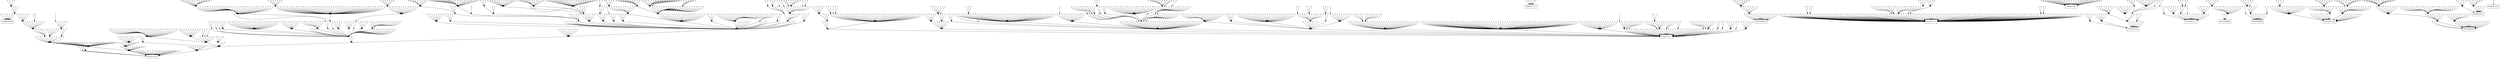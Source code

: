 digraph G {
node[shape=point];
concentrate=true;
"00000000001" -> "00000000000";
"00000000010" -> "00000001011";
"00000000011" -> "00000001011";
"00000000100" -> "00000000101";
"00000000101" -> "00000000001";
"00000000110" -> "00000001111";
"00000000111" -> "00000001011";
"00000001000" -> "10010011100";
"00000001001" -> "10010011000";
"00000001010" -> "00010011111";
"00000001011" -> "00010011011";
"00000001100" -> "10010011101";
"00000001101" -> "10010011101";
"00000001110" -> "00010011111";
"00000001111" -> "00010011111";
"00000010000" -> "00000000000";
"00000010001" -> "00000000000";
"00000010010" -> "00000001011";
"00000010011" -> "00000001011";
"00000010100" -> "00000000101";
"00000010101" -> "00000000001";
"00000010110" -> "00000001111";
"00000010111" -> "00000001011";
"00000011000" -> "10000011100";
"00000011001" -> "10000011000";
"00000011010" -> "00000011111";
"00000011100" -> "10000011101";
"00000011101" -> "10000011101";
"00000011110" -> "00000011111";
"00000100000" -> "10010000000";
"00000100001" -> "10010000000";
"00000100010" -> "00010000011";
"00000100011" -> "00010000011";
"00000100100" -> "10010000101";
"00000100101" -> "10010000001";
"00000100110" -> "00010000111";
"00000100111" -> "00010000011";
"00000101000" -> "10010010100";
"00000101001" -> "10010010000";
"00000101010" -> "10010011111";
"00000101011" -> "10010011011";
"00000101100" -> "10010010101";
"00000101101" -> "10010010101";
"00000101110" -> "10010011111";
"00000101111" -> "10010011111";
"00000110000" -> "10000000000";
"00000110001" -> "10000000000";
"00000110010" -> "00000000011";
"00000110011" -> "00000000011";
"00000110100" -> "10000000101";
"00000110101" -> "10000000001";
"00000110110" -> "00000000111";
"00000110111" -> "00000000011";
"00000111000" -> "10010010100";
"00000111001" -> "10010010000";
"00000111010" -> "10010011111";
"00000111011" -> "10010011011";
"00000111100" -> "10010010101";
"00000111101" -> "10010010101";
"00000111110" -> "10010011111";
"00000111111" -> "10010011111";
"00001000000" -> "01001000000";
"00001000001" -> "01001000000";
"00001000010" -> "01001001011";
"00001000011" -> "01001001011";
"00001000100" -> "01001000101";
"00001000101" -> "01001000001";
"00001000110" -> "01001001111";
"00001000111" -> "01001001011";
"00001001000" -> "01011011100";
"00001001001" -> "01011011000";
"00001001010" -> "01011011111";
"00001001011" -> "01011011011";
"00001001100" -> "01011011101";
"00001001101" -> "01011011101";
"00001001110" -> "01011011111";
"00001001111" -> "01011011111";
"00001010000" -> "01001000000";
"00001010001" -> "01001000000";
"00001010010" -> "01001001011";
"00001010011" -> "01001001011";
"00001010100" -> "01001000101";
"00001010101" -> "01001000001";
"00001010110" -> "01001001111";
"00001010111" -> "01001001011";
"00001011000" -> "01001011100";
"00001011001" -> "01001011000";
"00001011010" -> "01001011111";
"00001011011" -> "01001011011";
"00001011100" -> "01001011101";
"00001011101" -> "01001011101";
"00001011110" -> "01001011111";
"00001011111" -> "01001011111";
"00001100000" -> "01011000000";
"00001100001" -> "01011000000";
"00001100010" -> "01011000011";
"00001100011" -> "01011000011";
"00001100100" -> "01011000101";
"00001100101" -> "01011000001";
"00001100110" -> "01011000111";
"00001100111" -> "01011000011";
"00001101000" -> "11011010100";
"00001101001" -> "11011010000";
"00001101010" -> "01011011111";
"00001101011" -> "01011011011";
"00001101100" -> "11011010101";
"00001101101" -> "11011010101";
"00001101110" -> "01011011111";
"00001101111" -> "01011011111";
"00001110000" -> "01001000000";
"00001110001" -> "01001000000";
"00001110010" -> "01001000011";
"00001110011" -> "01001000011";
"00001110100" -> "01001000101";
"00001110101" -> "01001000001";
"00001110110" -> "01001000111";
"00001110111" -> "01001000011";
"00001111000" -> "11011010100";
"00001111001" -> "11011010000";
"00001111010" -> "01011011111";
"00001111011" -> "01011011011";
"00001111100" -> "11011010101";
"00001111101" -> "11011010101";
"00001111110" -> "01011011111";
"00001111111" -> "01011011111";
"00010000001" -> "00010000000";
"00010000010" -> "00010001001";
"00010000011" -> "00010001001";
"00010000100" -> "00010000101";
"00010000101" -> "00010000001";
"00010000110" -> "00010001101";
"00010000111" -> "00010001001";
"00010001000" -> "10010011100";
"00010001001" -> "10010011000";
"00010001010" -> "00010011101";
"00010001011" -> "00010011001";
"00010001100" -> "10010011101";
"00010001101" -> "10010011101";
"00010001110" -> "00010011101";
"00010001111" -> "00010011101";
"00010010000" -> "00000000000";
"00010010001" -> "00000000000";
"00010010010" -> "00000001001";
"00010010011" -> "00000001001";
"00010010100" -> "00000000101";
"00010010101" -> "00000000001";
"00010010110" -> "00000001101";
"00010010111" -> "00000001001";
"00010011000" -> "10010011100";
"00010011001" -> "10010011000";
"00010011010" -> "00010011101";
"00010011011" -> "00010011001";
"00010011100" -> "10010011101";
"00010011101" -> "10010011101";
"00010011110" -> "00010011101";
"00010011111" -> "00010011101";
"00010100000" -> "10010000000";
"00010100001" -> "10010000000";
"00010100010" -> "00010000001";
"00010100011" -> "00010000001";
"00010100100" -> "10010000101";
"00010100101" -> "10010000001";
"00010100110" -> "00010000101";
"00010100111" -> "00010000001";
"00010101000" -> "10010010100";
"00010101001" -> "10010010000";
"00010101010" -> "10010011101";
"00010101011" -> "10010011001";
"00010101100" -> "10010010101";
"00010101101" -> "10010010101";
"00010101110" -> "10010011101";
"00010101111" -> "10010011101";
"00010110000" -> "10010000000";
"00010110001" -> "10010000000";
"00010110010" -> "00010000001";
"00010110011" -> "00010000001";
"00010110100" -> "10010000101";
"00010110101" -> "10010000001";
"00010110110" -> "00010000101";
"00010110111" -> "00010000001";
"00010111000" -> "10010010100";
"00010111001" -> "10010010000";
"00010111010" -> "10010011101";
"00010111011" -> "10010011001";
"00010111100" -> "10010010101";
"00010111101" -> "10010010101";
"00010111110" -> "10010011101";
"00010111111" -> "10010011101";
"00011000000" -> "01011000000";
"00011000001" -> "01011000000";
"00011000010" -> "01011001001";
"00011000011" -> "01011001001";
"00011000100" -> "01011000101";
"00011000101" -> "01011000001";
"00011000110" -> "01011001101";
"00011000111" -> "01011001001";
"00011001000" -> "01011011100";
"00011001001" -> "01011011000";
"00011001010" -> "01011011101";
"00011001011" -> "01011011001";
"00011001100" -> "01011011101";
"00011001101" -> "01011011101";
"00011001110" -> "01011011101";
"00011001111" -> "01011011101";
"00011010000" -> "01001000000";
"00011010001" -> "01001000000";
"00011010010" -> "01001001001";
"00011010011" -> "01001001001";
"00011010100" -> "01001000101";
"00011010101" -> "01001000001";
"00011010110" -> "01001001101";
"00011010111" -> "01001001001";
"00011011000" -> "01011011100";
"00011011001" -> "01011011000";
"00011011010" -> "01011011101";
"00011011011" -> "01011011001";
"00011011100" -> "01011011101";
"00011011101" -> "01011011101";
"00011011110" -> "01011011101";
"00011011111" -> "01011011101";
"00011100000" -> "01011000000";
"00011100001" -> "01011000000";
"00011100010" -> "01011000001";
"00011100011" -> "01011000001";
"00011100100" -> "01011000101";
"00011100101" -> "01011000001";
"00011100110" -> "01011000101";
"00011100111" -> "01011000001";
"00011101000" -> "11011010100";
"00011101001" -> "11011010000";
"00011101010" -> "01011011101";
"00011101011" -> "01011011001";
"00011101100" -> "11011010101";
"00011101101" -> "11011010101";
"00011101110" -> "01011011101";
"00011101111" -> "01011011101";
"00011110000" -> "01011000000";
"00011110001" -> "01011000000";
"00011110010" -> "01011000001";
"00011110011" -> "01011000001";
"00011110100" -> "01011000101";
"00011110101" -> "01011000001";
"00011110110" -> "01011000101";
"00011110111" -> "01011000001";
"00011111000" -> "11011010100";
"00011111001" -> "11011010000";
"00011111010" -> "01011011101";
"00011111011" -> "01011011001";
"00011111100" -> "11011010101";
"00011111101" -> "11011010101";
"00011111110" -> "01011011101";
"00011111111" -> "01011011101";
"00100000000" -> "00110000000";
"00100000001" -> "00110000000";
"00100000010" -> "00010001011";
"00100000011" -> "00010001011";
"00100000100" -> "00110000101";
"00100000101" -> "00110000001";
"00100000110" -> "00010001111";
"00100000111" -> "00010001011";
"00100001000" -> "10110011100";
"00100001001" -> "10110011000";
"00100001010" -> "00010011111";
"00100001011" -> "00010011011";
"00100001100" -> "10110011101";
"00100001101" -> "10110011101";
"00100001110" -> "00010011111";
"00100001111" -> "00010011111";
"00100010000" -> "00100000000";
"00100010001" -> "00100000000";
"00100010010" -> "00000001011";
"00100010011" -> "00000001011";
"00100010100" -> "00100000101";
"00100010101" -> "00100000001";
"00100010110" -> "00000001111";
"00100010111" -> "00000001011";
"00100011000" -> "10110011100";
"00100011001" -> "10110011000";
"00100011010" -> "00010011111";
"00100011011" -> "00010011011";
"00100011100" -> "10110011101";
"00100011101" -> "10110011101";
"00100011110" -> "00010011111";
"00100011111" -> "00010011111";
"00100100000" -> "10110000000";
"00100100001" -> "10110000000";
"00100100010" -> "00010000011";
"00100100011" -> "00010000011";
"00100100100" -> "10110000101";
"00100100101" -> "10110000001";
"00100100110" -> "00010000111";
"00100100111" -> "00010000011";
"00100101000" -> "10110010100";
"00100101001" -> "10110010000";
"00100101010" -> "10010011111";
"00100101011" -> "10010011011";
"00100101100" -> "10110010101";
"00100101101" -> "10110010101";
"00100101110" -> "10010011111";
"00100101111" -> "10010011111";
"00100110000" -> "10110000000";
"00100110001" -> "10110000000";
"00100110010" -> "00010000011";
"00100110011" -> "00010000011";
"00100110100" -> "10110000101";
"00100110101" -> "10110000001";
"00100110110" -> "00010000111";
"00100110111" -> "00010000011";
"00100111000" -> "10110010100";
"00100111001" -> "10110010000";
"00100111010" -> "10010011111";
"00100111011" -> "10010011011";
"00100111100" -> "10110010101";
"00100111101" -> "10110010101";
"00100111110" -> "10010011111";
"00100111111" -> "10010011111";
"00101000000" -> "01110000000";
"00101000001" -> "01110000000";
"00101000010" -> "01010001011";
"00101000011" -> "01010001011";
"00101000100" -> "01110000101";
"00101000101" -> "01110000001";
"00101000110" -> "01010001111";
"00101000111" -> "01010001011";
"00101001000" -> "01110011100";
"00101001001" -> "01110011000";
"00101001010" -> "01010011111";
"00101001011" -> "01010011011";
"00101001100" -> "01110011101";
"00101001101" -> "01110011101";
"00101001110" -> "01010011111";
"00101001111" -> "01010011111";
"00101010000" -> "01100000000";
"00101010001" -> "01100000000";
"00101010010" -> "01000001011";
"00101010011" -> "01000001011";
"00101010100" -> "01100000101";
"00101010101" -> "01100000001";
"00101010110" -> "01000001111";
"00101010111" -> "01000001011";
"00101011000" -> "01110011100";
"00101011001" -> "01110011000";
"00101011010" -> "01010011111";
"00101011011" -> "01010011011";
"00101011100" -> "01110011101";
"00101011101" -> "01110011101";
"00101011110" -> "01010011111";
"00101011111" -> "01010011111";
"00101100000" -> "01110000000";
"00101100001" -> "01110000000";
"00101100010" -> "01010000011";
"00101100011" -> "01010000011";
"00101100100" -> "01110000101";
"00101100101" -> "01110000001";
"00101100110" -> "01010000111";
"00101100111" -> "01010000011";
"00101101000" -> "11110010100";
"00101101001" -> "11110010000";
"00101101010" -> "01010011111";
"00101101011" -> "01010011011";
"00101101100" -> "11110010101";
"00101101101" -> "11110010101";
"00101101110" -> "01010011111";
"00101101111" -> "01010011111";
"00101110000" -> "01110000000";
"00101110001" -> "01110000000";
"00101110010" -> "01010000011";
"00101110011" -> "01010000011";
"00101110100" -> "01110000101";
"00101110101" -> "01110000001";
"00101110110" -> "01010000111";
"00101110111" -> "01010000011";
"00101111000" -> "11110010100";
"00101111001" -> "11110010000";
"00101111010" -> "01010011111";
"00101111011" -> "01010011011";
"00101111100" -> "11110010101";
"00101111101" -> "11110010101";
"00101111110" -> "01010011111";
"00101111111" -> "01010011111";
"00110000001" -> "00110000000";
"00110000010" -> "00010001001";
"00110000011" -> "00010001001";
"00110000100" -> "00110000101";
"00110000101" -> "00110000001";
"00110000110" -> "00010001101";
"00110000111" -> "00010001001";
"00110001000" -> "10110011100";
"00110001001" -> "10110011000";
"00110001010" -> "00010011101";
"00110001011" -> "00010011001";
"00110001100" -> "10110011101";
"00110001101" -> "10110011101";
"00110001110" -> "00010011101";
"00110001111" -> "00010011101";
"00110010000" -> "00110000000";
"00110010001" -> "00110000000";
"00110010010" -> "00010001001";
"00110010011" -> "00010001001";
"00110010100" -> "00110000101";
"00110010101" -> "00110000001";
"00110010110" -> "00010001101";
"00110010111" -> "00010001001";
"00110011000" -> "10110011100";
"00110011001" -> "10110011000";
"00110011010" -> "00010011101";
"00110011011" -> "00010011001";
"00110011100" -> "10110011101";
"00110011101" -> "10110011101";
"00110011110" -> "00010011101";
"00110011111" -> "00010011101";
"00110100000" -> "10110000000";
"00110100001" -> "10110000000";
"00110100010" -> "00010000001";
"00110100011" -> "00010000001";
"00110100100" -> "10110000101";
"00110100101" -> "10110000001";
"00110100110" -> "00010000101";
"00110100111" -> "00010000001";
"00110101000" -> "10110010100";
"00110101001" -> "10110010000";
"00110101010" -> "10010011101";
"00110101011" -> "10010011001";
"00110101100" -> "10110010101";
"00110101101" -> "10110010101";
"00110101110" -> "10010011101";
"00110101111" -> "10010011101";
"00110110000" -> "10110000000";
"00110110001" -> "10110000000";
"00110110010" -> "00010000001";
"00110110011" -> "00010000001";
"00110110100" -> "10110000101";
"00110110101" -> "10110000001";
"00110110110" -> "00010000101";
"00110110111" -> "00010000001";
"00110111000" -> "10110010100";
"00110111001" -> "10110010000";
"00110111010" -> "10010011101";
"00110111011" -> "10010011001";
"00110111100" -> "10110010101";
"00110111101" -> "10110010101";
"00110111110" -> "10010011101";
"00110111111" -> "10010011101";
"00111000000" -> "01110000000";
"00111000001" -> "01110000000";
"00111000010" -> "01010001001";
"00111000011" -> "01010001001";
"00111000100" -> "01110000101";
"00111000101" -> "01110000001";
"00111000110" -> "01010001101";
"00111000111" -> "01010001001";
"00111001000" -> "01110011100";
"00111001001" -> "01110011000";
"00111001010" -> "01010011101";
"00111001011" -> "01010011001";
"00111001100" -> "01110011101";
"00111001101" -> "01110011101";
"00111001110" -> "01010011101";
"00111001111" -> "01010011101";
"00111010000" -> "01110000000";
"00111010001" -> "01110000000";
"00111010010" -> "01010001001";
"00111010011" -> "01010001001";
"00111010100" -> "01110000101";
"00111010101" -> "01110000001";
"00111010110" -> "01010001101";
"00111010111" -> "01010001001";
"00111011000" -> "01110011100";
"00111011001" -> "01110011000";
"00111011010" -> "01010011101";
"00111011011" -> "01010011001";
"00111011100" -> "01110011101";
"00111011101" -> "01110011101";
"00111011110" -> "01010011101";
"00111011111" -> "01010011101";
"00111100000" -> "01110000000";
"00111100001" -> "01110000000";
"00111100010" -> "01010000001";
"00111100011" -> "01010000001";
"00111100100" -> "01110000101";
"00111100101" -> "01110000001";
"00111100110" -> "01010000101";
"00111100111" -> "01010000001";
"00111101000" -> "11110010100";
"00111101001" -> "11110010000";
"00111101010" -> "01010011101";
"00111101011" -> "01010011001";
"00111101100" -> "11110010101";
"00111101101" -> "11110010101";
"00111101110" -> "01010011101";
"00111101111" -> "01010011101";
"00111110000" -> "01110000000";
"00111110001" -> "01110000000";
"00111110010" -> "01010000001";
"00111110011" -> "01010000001";
"00111110100" -> "01110000101";
"00111110101" -> "01110000001";
"00111110110" -> "01010000101";
"00111110111" -> "01010000001";
"00111111000" -> "11110010100";
"00111111001" -> "11110010000";
"00111111010" -> "01010011101";
"00111111011" -> "01010011001";
"00111111100" -> "11110010101";
"00111111101" -> "11110010101";
"00111111110" -> "01010011101";
"00111111111" -> "01010011101";
"01000000000" -> "11000010100";
"01000000001" -> "11000010000";
"01000000010" -> "01000011111";
"01000000011" -> "01000011011";
"01000000100" -> "11000010101";
"01000000101" -> "11000010101";
"01000000110" -> "01000011111";
"01000000111" -> "01000011111";
"01000001000" -> "11000011100";
"01000001001" -> "11000011100";
"01000001010" -> "11000011111";
"01000001011" -> "11000011111";
"01000001100" -> "11000011101";
"01000001101" -> "11000011101";
"01000001110" -> "11000011111";
"01000001111" -> "11000011111";
"01000010000" -> "11000010100";
"01000010001" -> "11000010000";
"01000010010" -> "01000011111";
"01000010011" -> "01000011011";
"01000010100" -> "11000010101";
"01000010101" -> "11000010101";
"01000010110" -> "01000011111";
"01000010111" -> "01000011111";
"01000011000" -> "11000011100";
"01000011001" -> "11000011100";
"01000011010" -> "11000011111";
"01000011011" -> "11000011111";
"01000011100" -> "11000011101";
"01000011101" -> "11000011101";
"01000011110" -> "11000011111";
"01000011111" -> "11000011111";
"01000100000" -> "11000010100";
"01000100001" -> "11000010000";
"01000100010" -> "11000010111";
"01000100011" -> "11000010011";
"01000100100" -> "11000010101";
"01000100101" -> "11000010101";
"01000100110" -> "11000010111";
"01000100111" -> "11000010111";
"01000101000" -> "11010010100";
"01000101001" -> "11010010100";
"01000101010" -> "11010011111";
"01000101011" -> "11010011111";
"01000101100" -> "11010010101";
"01000101101" -> "11010010101";
"01000101110" -> "11010011111";
"01000101111" -> "11010011111";
"01000110000" -> "11000010100";
"01000110001" -> "11000010000";
"01000110010" -> "11000010111";
"01000110011" -> "11000010011";
"01000110100" -> "11000010101";
"01000110101" -> "11000010101";
"01000110110" -> "11000010111";
"01000110111" -> "11000010111";
"01000111000" -> "11000010100";
"01000111001" -> "11000010100";
"01000111010" -> "11000011111";
"01000111011" -> "11000011111";
"01000111100" -> "11000010101";
"01000111101" -> "11000010101";
"01000111110" -> "11000011111";
"01000111111" -> "11000011111";
"01001000000" -> "01001010100";
"01001000001" -> "01001010000";
"01001000010" -> "01001011111";
"01001000011" -> "01001011011";
"01001000100" -> "01001010101";
"01001000101" -> "01001010101";
"01001000110" -> "01001011111";
"01001000111" -> "01001011111";
"01001001000" -> "11001011100";
"01001001001" -> "11001011100";
"01001001010" -> "01001011111";
"01001001011" -> "01001011111";
"01001001100" -> "11001011101";
"01001001101" -> "11001011101";
"01001001110" -> "01001011111";
"01001001111" -> "01001011111";
"01001010000" -> "01001010100";
"01001010001" -> "01001010000";
"01001010010" -> "01001011111";
"01001010011" -> "01001011011";
"01001010100" -> "01001010101";
"01001010110" -> "01001011111";
"01001010111" -> "01001011111";
"01001011000" -> "11001011100";
"01001011001" -> "11001011100";
"01001011010" -> "01001011111";
"01001011011" -> "01001011111";
"01001011100" -> "11001011101";
"01001011101" -> "11001011101";
"01001011110" -> "01001011111";
"01001100000" -> "11001010100";
"01001100001" -> "11001010000";
"01001100010" -> "01001010111";
"01001100011" -> "01001010011";
"01001100100" -> "11001010101";
"01001100101" -> "11001010101";
"01001100110" -> "01001010111";
"01001100111" -> "01001010111";
"01001101000" -> "11011010100";
"01001101001" -> "11011010100";
"01001101010" -> "11011011111";
"01001101011" -> "11011011111";
"01001101100" -> "11011010101";
"01001101101" -> "11011010101";
"01001101110" -> "11011011111";
"01001101111" -> "11011011111";
"01001110000" -> "11001010100";
"01001110001" -> "11001010000";
"01001110010" -> "01001010111";
"01001110011" -> "01001010011";
"01001110100" -> "11001010101";
"01001110101" -> "11001010101";
"01001110110" -> "01001010111";
"01001110111" -> "01001010111";
"01001111000" -> "11001010100";
"01001111001" -> "11001010100";
"01001111010" -> "11001011111";
"01001111011" -> "11001011111";
"01001111100" -> "11001010101";
"01001111101" -> "11001010101";
"01001111110" -> "11001011111";
"01001111111" -> "11001011111";
"01010000000" -> "11000010100";
"01010000001" -> "11000010000";
"01010000010" -> "01000011101";
"01010000011" -> "01000011001";
"01010000100" -> "11000010101";
"01010000101" -> "11000010101";
"01010000110" -> "01000011101";
"01010000111" -> "01000011101";
"01010001000" -> "11010011100";
"01010001001" -> "11010011100";
"01010001010" -> "11010011101";
"01010001011" -> "11010011101";
"01010001100" -> "11010011101";
"01010001101" -> "11010011101";
"01010001110" -> "11010011101";
"01010001111" -> "11010011101";
"01010010000" -> "11000010100";
"01010010001" -> "11000010000";
"01010010010" -> "01000011101";
"01010010011" -> "01000011001";
"01010010100" -> "11000010101";
"01010010101" -> "11000010101";
"01010010110" -> "01000011101";
"01010010111" -> "01000011101";
"01010011000" -> "11000011100";
"01010011001" -> "11000011100";
"01010011010" -> "11000011101";
"01010011011" -> "11000011101";
"01010011100" -> "11000011101";
"01010011101" -> "11000011101";
"01010011110" -> "11000011101";
"01010011111" -> "11000011101";
"01010100000" -> "11010010100";
"01010100001" -> "11010010000";
"01010100010" -> "11010010101";
"01010100011" -> "11010010001";
"01010100100" -> "11010010101";
"01010100101" -> "11010010101";
"01010100110" -> "11010010101";
"01010100111" -> "11010010101";
"01010101000" -> "11010010100";
"01010101001" -> "11010010100";
"01010101010" -> "11010011101";
"01010101011" -> "11010011101";
"01010101100" -> "11010010101";
"01010101101" -> "11010010101";
"01010101110" -> "11010011101";
"01010101111" -> "11010011101";
"01010110000" -> "11000010100";
"01010110001" -> "11000010000";
"01010110010" -> "11000010101";
"01010110011" -> "11000010001";
"01010110100" -> "11000010101";
"01010110101" -> "11000010101";
"01010110110" -> "11000010101";
"01010110111" -> "11000010101";
"01010111000" -> "11010010100";
"01010111001" -> "11010010100";
"01010111010" -> "11010011101";
"01010111011" -> "11010011101";
"01010111100" -> "11010010101";
"01010111101" -> "11010010101";
"01010111110" -> "11010011101";
"01010111111" -> "11010011101";
"01011000000" -> "01001010100";
"01011000001" -> "01001010000";
"01011000010" -> "01001011101";
"01011000011" -> "01001011001";
"01011000100" -> "01001010101";
"01011000101" -> "01001010101";
"01011000110" -> "01001011101";
"01011000111" -> "01001011101";
"01011001000" -> "11011011100";
"01011001001" -> "11011011100";
"01011001010" -> "01011011101";
"01011001011" -> "01011011101";
"01011001100" -> "11011011101";
"01011001101" -> "11011011101";
"01011001110" -> "01011011101";
"01011001111" -> "01011011101";
"01011010000" -> "01001010100";
"01011010001" -> "01001010000";
"01011010010" -> "01001011101";
"01011010011" -> "01001011001";
"01011010100" -> "01001010101";
"01011010101" -> "01001010101";
"01011010110" -> "01001011101";
"01011010111" -> "01001011101";
"01011011000" -> "11001011100";
"01011011001" -> "11001011100";
"01011011010" -> "01001011101";
"01011011011" -> "01001011101";
"01011011100" -> "11001011101";
"01011011101" -> "11001011101";
"01011011110" -> "01001011101";
"01011011111" -> "01001011101";
"01011100000" -> "11011010100";
"01011100001" -> "11011010000";
"01011100010" -> "01011010101";
"01011100011" -> "01011010001";
"01011100100" -> "11011010101";
"01011100101" -> "11011010101";
"01011100110" -> "01011010101";
"01011100111" -> "01011010101";
"01011101000" -> "11011010100";
"01011101001" -> "11011010100";
"01011101010" -> "11011011101";
"01011101011" -> "11011011101";
"01011101100" -> "11011010101";
"01011101101" -> "11011010101";
"01011101110" -> "11011011101";
"01011101111" -> "11011011101";
"01011110000" -> "11001010100";
"01011110001" -> "11001010000";
"01011110010" -> "01001010101";
"01011110011" -> "01001010001";
"01011110100" -> "11001010101";
"01011110101" -> "11001010101";
"01011110110" -> "01001010101";
"01011110111" -> "01001010101";
"01011111000" -> "11011010100";
"01011111001" -> "11011010100";
"01011111010" -> "11011011101";
"01011111011" -> "11011011101";
"01011111100" -> "11011010101";
"01011111101" -> "11011010101";
"01011111110" -> "11011011101";
"01011111111" -> "11011011101";
"01100000000" -> "11100010100";
"01100000001" -> "11100010000";
"01100000010" -> "01000011111";
"01100000011" -> "01000011011";
"01100000100" -> "11100010101";
"01100000101" -> "11100010101";
"01100000110" -> "01000011111";
"01100000111" -> "01000011111";
"01100001000" -> "11110011100";
"01100001001" -> "11110011100";
"01100001010" -> "11010011111";
"01100001011" -> "11010011111";
"01100001100" -> "11110011101";
"01100001101" -> "11110011101";
"01100001110" -> "11010011111";
"01100001111" -> "11010011111";
"01100010000" -> "11100010100";
"01100010001" -> "11100010000";
"01100010010" -> "01000011111";
"01100010011" -> "01000011011";
"01100010100" -> "11100010101";
"01100010101" -> "11100010101";
"01100010110" -> "01000011111";
"01100010111" -> "01000011111";
"01100011000" -> "11100011100";
"01100011001" -> "11100011100";
"01100011010" -> "11000011111";
"01100011011" -> "11000011111";
"01100011100" -> "11100011101";
"01100011101" -> "11100011101";
"01100011110" -> "11000011111";
"01100011111" -> "11000011111";
"01100100000" -> "11110010100";
"01100100001" -> "11110010000";
"01100100010" -> "11010010111";
"01100100011" -> "11010010011";
"01100100100" -> "11110010101";
"01100100101" -> "11110010101";
"01100100110" -> "11010010111";
"01100100111" -> "11010010111";
"01100101000" -> "11110010100";
"01100101001" -> "11110010100";
"01100101010" -> "11010011111";
"01100101011" -> "11010011111";
"01100101100" -> "11110010101";
"01100101101" -> "11110010101";
"01100101110" -> "11010011111";
"01100101111" -> "11010011111";
"01100110000" -> "11100010100";
"01100110001" -> "11100010000";
"01100110010" -> "11000010111";
"01100110011" -> "11000010011";
"01100110100" -> "11100010101";
"01100110101" -> "11100010101";
"01100110110" -> "11000010111";
"01100110111" -> "11000010111";
"01100111000" -> "11110010100";
"01100111001" -> "11110010100";
"01100111010" -> "11010011111";
"01100111011" -> "11010011111";
"01100111100" -> "11110010101";
"01100111101" -> "11110010101";
"01100111110" -> "11010011111";
"01100111111" -> "11010011111";
"01101000000" -> "01100010100";
"01101000001" -> "01100010000";
"01101000010" -> "01000011111";
"01101000011" -> "01000011011";
"01101000100" -> "01100010101";
"01101000101" -> "01100010101";
"01101000110" -> "01000011111";
"01101000111" -> "01000011111";
"01101001000" -> "11110011100";
"01101001001" -> "11110011100";
"01101001010" -> "01010011111";
"01101001011" -> "01010011111";
"01101001100" -> "11110011101";
"01101001101" -> "11110011101";
"01101001110" -> "01010011111";
"01101001111" -> "01010011111";
"01101010000" -> "01100010100";
"01101010001" -> "01100010000";
"01101010010" -> "01000011111";
"01101010011" -> "01000011011";
"01101010100" -> "01100010101";
"01101010101" -> "01100010101";
"01101010110" -> "01000011111";
"01101010111" -> "01000011111";
"01101011000" -> "11100011100";
"01101011001" -> "11100011100";
"01101011010" -> "01000011111";
"01101011011" -> "01000011111";
"01101011100" -> "11100011101";
"01101011101" -> "11100011101";
"01101011110" -> "01000011111";
"01101011111" -> "01000011111";
"01101100000" -> "11110010100";
"01101100001" -> "11110010000";
"01101100010" -> "01010010111";
"01101100011" -> "01010010011";
"01101100100" -> "11110010101";
"01101100101" -> "11110010101";
"01101100110" -> "01010010111";
"01101100111" -> "01010010111";
"01101101000" -> "11110010100";
"01101101001" -> "11110010100";
"01101101010" -> "11010011111";
"01101101011" -> "11010011111";
"01101101100" -> "11110010101";
"01101101101" -> "11110010101";
"01101101110" -> "11010011111";
"01101101111" -> "11010011111";
"01101110000" -> "11100010100";
"01101110001" -> "11100010000";
"01101110010" -> "01000010111";
"01101110011" -> "01000010011";
"01101110100" -> "11100010101";
"01101110101" -> "11100010101";
"01101110110" -> "01000010111";
"01101110111" -> "01000010111";
"01101111000" -> "11110010100";
"01101111001" -> "11110010100";
"01101111010" -> "11010011111";
"01101111011" -> "11010011111";
"01101111100" -> "11110010101";
"01101111101" -> "11110010101";
"01101111110" -> "11010011111";
"01101111111" -> "11010011111";
"01110000000" -> "11110010100";
"01110000001" -> "11110010000";
"01110000010" -> "01010011101";
"01110000011" -> "01010011001";
"01110000100" -> "11110010101";
"01110000101" -> "11110010101";
"01110000110" -> "01010011101";
"01110000111" -> "01010011101";
"01110001000" -> "11110011100";
"01110001001" -> "11110011100";
"01110001010" -> "11010011101";
"01110001011" -> "11010011101";
"01110001100" -> "11110011101";
"01110001101" -> "11110011101";
"01110001110" -> "11010011101";
"01110001111" -> "11010011101";
"01110010000" -> "11100010100";
"01110010001" -> "11100010000";
"01110010010" -> "01000011101";
"01110010011" -> "01000011001";
"01110010100" -> "11100010101";
"01110010101" -> "11100010101";
"01110010110" -> "01000011101";
"01110010111" -> "01000011101";
"01110011000" -> "11110011100";
"01110011001" -> "11110011100";
"01110011010" -> "11010011101";
"01110011011" -> "11010011101";
"01110011100" -> "11110011101";
"01110011101" -> "11110011101";
"01110011110" -> "11010011101";
"01110011111" -> "11010011101";
"01110100000" -> "11110010100";
"01110100001" -> "11110010000";
"01110100010" -> "11010010101";
"01110100011" -> "11010010001";
"01110100100" -> "11110010101";
"01110100101" -> "11110010101";
"01110100110" -> "11010010101";
"01110100111" -> "11010010101";
"01110101000" -> "11110010100";
"01110101001" -> "11110010100";
"01110101010" -> "11010011101";
"01110101011" -> "11010011101";
"01110101100" -> "11110010101";
"01110101101" -> "11110010101";
"01110101110" -> "11010011101";
"01110101111" -> "11010011101";
"01110110000" -> "11110010100";
"01110110001" -> "11110010000";
"01110110010" -> "11010010101";
"01110110011" -> "11010010001";
"01110110100" -> "11110010101";
"01110110101" -> "11110010101";
"01110110110" -> "11010010101";
"01110110111" -> "11010010101";
"01110111000" -> "11110010100";
"01110111001" -> "11110010100";
"01110111010" -> "11010011101";
"01110111011" -> "11010011101";
"01110111100" -> "11110010101";
"01110111101" -> "11110010101";
"01110111110" -> "11010011101";
"01110111111" -> "11010011101";
"01111000000" -> "01110010100";
"01111000001" -> "01110010000";
"01111000010" -> "01010011101";
"01111000011" -> "01010011001";
"01111000100" -> "01110010101";
"01111000101" -> "01110010101";
"01111000110" -> "01010011101";
"01111000111" -> "01010011101";
"01111001000" -> "11110011100";
"01111001001" -> "11110011100";
"01111001010" -> "01010011101";
"01111001011" -> "01010011101";
"01111001100" -> "11110011101";
"01111001101" -> "11110011101";
"01111001110" -> "01010011101";
"01111001111" -> "01010011101";
"01111010000" -> "01100010100";
"01111010001" -> "01100010000";
"01111010010" -> "01000011101";
"01111010011" -> "01000011001";
"01111010100" -> "01100010101";
"01111010101" -> "01100010101";
"01111010110" -> "01000011101";
"01111010111" -> "01000011101";
"01111011000" -> "11110011100";
"01111011001" -> "11110011100";
"01111011010" -> "01010011101";
"01111011011" -> "01010011101";
"01111011100" -> "11110011101";
"01111011101" -> "11110011101";
"01111011110" -> "01010011101";
"01111011111" -> "01010011101";
"01111100000" -> "11110010100";
"01111100001" -> "11110010000";
"01111100010" -> "01010010101";
"01111100011" -> "01010010001";
"01111100100" -> "11110010101";
"01111100101" -> "11110010101";
"01111100110" -> "01010010101";
"01111100111" -> "01010010101";
"01111101000" -> "11110010100";
"01111101001" -> "11110010100";
"01111101010" -> "11010011101";
"01111101011" -> "11010011101";
"01111101100" -> "11110010101";
"01111101101" -> "11110010101";
"01111101110" -> "11010011101";
"01111101111" -> "11010011101";
"01111110000" -> "11110010100";
"01111110001" -> "11110010000";
"01111110010" -> "01010010101";
"01111110011" -> "01010010001";
"01111110100" -> "11110010101";
"01111110101" -> "11110010101";
"01111110110" -> "01010010101";
"01111110111" -> "01010010101";
"01111111000" -> "11110010100";
"01111111001" -> "11110010100";
"01111111010" -> "11010011101";
"01111111011" -> "11010011101";
"01111111100" -> "11110010101";
"01111111101" -> "11110010101";
"01111111110" -> "11010011101";
"01111111111" -> "11010011101";
"10000000000" -> "10000000010";
"10000000001" -> "10000000010";
"10000000010" -> "00000001011";
"10000000011" -> "00000001011";
"10000000100" -> "10000000111";
"10000000101" -> "10000000011";
"10000000110" -> "00000001111";
"10000000111" -> "00000001011";
"10000001000" -> "10010011110";
"10000001001" -> "10010011010";
"10000001010" -> "10010011111";
"10000001011" -> "10010011011";
"10000001100" -> "10010011111";
"10000001101" -> "10010011111";
"10000001110" -> "10010011111";
"10000001111" -> "10010011111";
"10000010000" -> "10000000010";
"10000010001" -> "10000000010";
"10000010010" -> "00000001011";
"10000010011" -> "00000001011";
"10000010100" -> "10000000111";
"10000010101" -> "10000000011";
"10000010110" -> "00000001111";
"10000010111" -> "00000001011";
"10000011000" -> "10000011110";
"10000011001" -> "10000011010";
"10000011010" -> "10000011111";
"10000011100" -> "10000011111";
"10000011101" -> "10000011111";
"10000011110" -> "10000011111";
"10000100000" -> "10010000010";
"10000100001" -> "10010000010";
"10000100010" -> "10010000011";
"10000100011" -> "10010000011";
"10000100100" -> "10010000111";
"10000100101" -> "10010000011";
"10000100110" -> "10010000111";
"10000100111" -> "10010000011";
"10000101000" -> "10010010110";
"10000101001" -> "10010010010";
"10000101010" -> "10010011111";
"10000101011" -> "10010011011";
"10000101100" -> "10010010111";
"10000101101" -> "10010010111";
"10000101110" -> "10010011111";
"10000101111" -> "10010011111";
"10000110000" -> "10000000010";
"10000110001" -> "10000000010";
"10000110010" -> "10000000011";
"10000110011" -> "10000000011";
"10000110100" -> "10000000111";
"10000110101" -> "10000000011";
"10000110110" -> "10000000111";
"10000110111" -> "10000000011";
"10000111000" -> "10010010110";
"10000111001" -> "10010010010";
"10000111010" -> "10010011111";
"10000111011" -> "10010011011";
"10000111100" -> "10010010111";
"10000111101" -> "10010010111";
"10000111110" -> "10010011111";
"10000111111" -> "10010011111";
"10001000000" -> "00000000010";
"10001000001" -> "00000000010";
"10001000010" -> "00000001011";
"10001000011" -> "00000001011";
"10001000100" -> "00000000111";
"10001000101" -> "00000000011";
"10001000110" -> "00000001111";
"10001000111" -> "00000001011";
"10001001000" -> "10010011110";
"10001001001" -> "10010011010";
"10001001010" -> "00010011111";
"10001001011" -> "00010011011";
"10001001100" -> "10010011111";
"10001001101" -> "10010011111";
"10001001110" -> "00010011111";
"10001001111" -> "00010011111";
"10001010000" -> "00000000010";
"10001010001" -> "00000000010";
"10001010010" -> "00000001011";
"10001010011" -> "00000001011";
"10001010100" -> "00000000111";
"10001010101" -> "00000000011";
"10001010110" -> "00000001111";
"10001010111" -> "00000001011";
"10001011000" -> "10000011110";
"10001011001" -> "10000011010";
"10001011010" -> "00000011111";
"10001011011" -> "00000011011";
"10001011100" -> "10000011111";
"10001011101" -> "10000011111";
"10001011110" -> "00000011111";
"10001011111" -> "00000011111";
"10001100000" -> "10010000010";
"10001100001" -> "10010000010";
"10001100010" -> "00010000011";
"10001100011" -> "00010000011";
"10001100100" -> "10010000111";
"10001100101" -> "10010000011";
"10001100110" -> "00010000111";
"10001100111" -> "00010000011";
"10001101000" -> "10010010110";
"10001101001" -> "10010010010";
"10001101010" -> "10010011111";
"10001101011" -> "10010011011";
"10001101100" -> "10010010111";
"10001101101" -> "10010010111";
"10001101110" -> "10010011111";
"10001101111" -> "10010011111";
"10001110000" -> "10000000010";
"10001110001" -> "10000000010";
"10001110010" -> "00000000011";
"10001110011" -> "00000000011";
"10001110100" -> "10000000111";
"10001110101" -> "10000000011";
"10001110110" -> "00000000111";
"10001110111" -> "00000000011";
"10001111000" -> "10010010110";
"10001111001" -> "10010010010";
"10001111010" -> "10010011111";
"10001111011" -> "10010011011";
"10001111100" -> "10010010111";
"10001111101" -> "10010010111";
"10001111110" -> "10010011111";
"10001111111" -> "10010011111";
"10010000001" -> "10010000000";
"10010000010" -> "00010001011";
"10010000011" -> "00010001011";
"10010000100" -> "10010000101";
"10010000101" -> "10010000001";
"10010000110" -> "00010001111";
"10010000111" -> "00010001011";
"10010001000" -> "10010011100";
"10010001001" -> "10010011000";
"10010001010" -> "10010011111";
"10010001011" -> "10010011011";
"10010001100" -> "10010011101";
"10010001101" -> "10010011101";
"10010001110" -> "10010011111";
"10010001111" -> "10010011111";
"10010010000" -> "10000000000";
"10010010001" -> "10000000000";
"10010010010" -> "00000001011";
"10010010011" -> "00000001011";
"10010010100" -> "10000000101";
"10010010101" -> "10000000001";
"10010010110" -> "00000001111";
"10010010111" -> "00000001011";
"10010011000" -> "10010011100";
"10010011001" -> "10010011000";
"10010011010" -> "10010011111";
"10010011100" -> "10010011101";
"10010011110" -> "10010011111";
"10010100000" -> "10010000000";
"10010100001" -> "10010000000";
"10010100010" -> "10010000011";
"10010100011" -> "10010000011";
"10010100100" -> "10010000101";
"10010100101" -> "10010000001";
"10010100110" -> "10010000111";
"10010100111" -> "10010000011";
"10010101000" -> "10010010100";
"10010101001" -> "10010010000";
"10010101010" -> "10010011111";
"10010101011" -> "10010011011";
"10010101100" -> "10010010101";
"10010101101" -> "10010010101";
"10010101110" -> "10010011111";
"10010101111" -> "10010011111";
"10010110000" -> "10010000000";
"10010110001" -> "10010000000";
"10010110010" -> "10010000011";
"10010110011" -> "10010000011";
"10010110100" -> "10010000101";
"10010110101" -> "10010000001";
"10010110110" -> "10010000111";
"10010110111" -> "10010000011";
"10010111000" -> "10010010100";
"10010111001" -> "10010010000";
"10010111010" -> "10010011111";
"10010111011" -> "10010011011";
"10010111100" -> "10010010101";
"10010111101" -> "10010010101";
"10010111110" -> "10010011111";
"10010111111" -> "10010011111";
"10011000000" -> "00010000000";
"10011000001" -> "00010000000";
"10011000010" -> "00010001011";
"10011000011" -> "00010001011";
"10011000100" -> "00010000101";
"10011000101" -> "00010000001";
"10011000110" -> "00010001111";
"10011000111" -> "00010001011";
"10011001000" -> "10010011100";
"10011001001" -> "10010011000";
"10011001010" -> "00010011111";
"10011001011" -> "00010011011";
"10011001100" -> "10010011101";
"10011001101" -> "10010011101";
"10011001110" -> "00010011111";
"10011001111" -> "00010011111";
"10011010000" -> "00000000000";
"10011010001" -> "00000000000";
"10011010010" -> "00000001011";
"10011010011" -> "00000001011";
"10011010100" -> "00000000101";
"10011010101" -> "00000000001";
"10011010110" -> "00000001111";
"10011010111" -> "00000001011";
"10011011000" -> "10010011100";
"10011011001" -> "10010011000";
"10011011010" -> "00010011111";
"10011011011" -> "00010011011";
"10011011100" -> "10010011101";
"10011011101" -> "10010011101";
"10011011110" -> "00010011111";
"10011011111" -> "00010011111";
"10011100000" -> "10010000000";
"10011100001" -> "10010000000";
"10011100010" -> "00010000011";
"10011100011" -> "00010000011";
"10011100100" -> "10010000101";
"10011100101" -> "10010000001";
"10011100110" -> "00010000111";
"10011100111" -> "00010000011";
"10011101000" -> "10010010100";
"10011101001" -> "10010010000";
"10011101010" -> "10010011111";
"10011101011" -> "10010011011";
"10011101100" -> "10010010101";
"10011101101" -> "10010010101";
"10011101110" -> "10010011111";
"10011101111" -> "10010011111";
"10011110000" -> "10010000000";
"10011110001" -> "10010000000";
"10011110010" -> "00010000011";
"10011110011" -> "00010000011";
"10011110100" -> "10010000101";
"10011110101" -> "10010000001";
"10011110110" -> "00010000111";
"10011110111" -> "00010000011";
"10011111000" -> "10010010100";
"10011111001" -> "10010010000";
"10011111010" -> "10010011111";
"10011111011" -> "10010011011";
"10011111100" -> "10010010101";
"10011111101" -> "10010010101";
"10011111110" -> "10010011111";
"10011111111" -> "10010011111";
"10100000000" -> "10110000010";
"10100000001" -> "10110000010";
"10100000010" -> "00010001011";
"10100000011" -> "00010001011";
"10100000100" -> "10110000111";
"10100000101" -> "10110000011";
"10100000110" -> "00010001111";
"10100000111" -> "00010001011";
"10100001000" -> "10110011110";
"10100001001" -> "10110011010";
"10100001010" -> "10010011111";
"10100001011" -> "10010011011";
"10100001100" -> "10110011111";
"10100001101" -> "10110011111";
"10100001110" -> "10010011111";
"10100001111" -> "10010011111";
"10100010000" -> "10100000010";
"10100010001" -> "10100000010";
"10100010010" -> "00000001011";
"10100010011" -> "00000001011";
"10100010100" -> "10100000111";
"10100010101" -> "10100000011";
"10100010110" -> "00000001111";
"10100010111" -> "00000001011";
"10100011000" -> "10110011110";
"10100011001" -> "10110011010";
"10100011010" -> "10010011111";
"10100011011" -> "10010011011";
"10100011100" -> "10110011111";
"10100011101" -> "10110011111";
"10100011110" -> "10010011111";
"10100011111" -> "10010011111";
"10100100000" -> "10110000010";
"10100100001" -> "10110000010";
"10100100010" -> "10010000011";
"10100100011" -> "10010000011";
"10100100100" -> "10110000111";
"10100100101" -> "10110000011";
"10100100110" -> "10010000111";
"10100100111" -> "10010000011";
"10100101000" -> "10110010110";
"10100101001" -> "10110010010";
"10100101010" -> "10010011111";
"10100101011" -> "10010011011";
"10100101100" -> "10110010111";
"10100101101" -> "10110010111";
"10100101110" -> "10010011111";
"10100101111" -> "10010011111";
"10100110000" -> "10110000010";
"10100110001" -> "10110000010";
"10100110010" -> "10010000011";
"10100110011" -> "10010000011";
"10100110100" -> "10110000111";
"10100110101" -> "10110000011";
"10100110110" -> "10010000111";
"10100110111" -> "10010000011";
"10100111000" -> "10110010110";
"10100111001" -> "10110010010";
"10100111010" -> "10010011111";
"10100111011" -> "10010011011";
"10100111100" -> "10110010111";
"10100111101" -> "10110010111";
"10100111110" -> "10010011111";
"10100111111" -> "10010011111";
"10101000000" -> "00110000010";
"10101000001" -> "00110000010";
"10101000010" -> "00010001011";
"10101000011" -> "00010001011";
"10101000100" -> "00110000111";
"10101000101" -> "00110000011";
"10101000110" -> "00010001111";
"10101000111" -> "00010001011";
"10101001000" -> "10110011110";
"10101001001" -> "10110011010";
"10101001010" -> "00010011111";
"10101001011" -> "00010011011";
"10101001100" -> "10110011111";
"10101001101" -> "10110011111";
"10101001110" -> "00010011111";
"10101001111" -> "00010011111";
"10101010000" -> "00100000010";
"10101010001" -> "00100000010";
"10101010010" -> "00000001011";
"10101010011" -> "00000001011";
"10101010100" -> "00100000111";
"10101010101" -> "00100000011";
"10101010110" -> "00000001111";
"10101010111" -> "00000001011";
"10101011000" -> "10110011110";
"10101011001" -> "10110011010";
"10101011010" -> "00010011111";
"10101011011" -> "00010011011";
"10101011100" -> "10110011111";
"10101011101" -> "10110011111";
"10101011110" -> "00010011111";
"10101011111" -> "00010011111";
"10101100000" -> "10110000010";
"10101100001" -> "10110000010";
"10101100010" -> "00010000011";
"10101100011" -> "00010000011";
"10101100100" -> "10110000111";
"10101100101" -> "10110000011";
"10101100110" -> "00010000111";
"10101100111" -> "00010000011";
"10101101000" -> "10110010110";
"10101101001" -> "10110010010";
"10101101010" -> "10010011111";
"10101101011" -> "10010011011";
"10101101100" -> "10110010111";
"10101101101" -> "10110010111";
"10101101110" -> "10010011111";
"10101101111" -> "10010011111";
"10101110000" -> "10110000010";
"10101110001" -> "10110000010";
"10101110010" -> "00010000011";
"10101110011" -> "00010000011";
"10101110100" -> "10110000111";
"10101110101" -> "10110000011";
"10101110110" -> "00010000111";
"10101110111" -> "00010000011";
"10101111000" -> "10110010110";
"10101111001" -> "10110010010";
"10101111010" -> "10010011111";
"10101111011" -> "10010011011";
"10101111100" -> "10110010111";
"10101111101" -> "10110010111";
"10101111110" -> "10010011111";
"10101111111" -> "10010011111";
"10110000001" -> "10110000000";
"10110000010" -> "00010001011";
"10110000011" -> "00010001011";
"10110000100" -> "10110000101";
"10110000101" -> "10110000001";
"10110000110" -> "00010001111";
"10110000111" -> "00010001011";
"10110001000" -> "10110011100";
"10110001001" -> "10110011000";
"10110001010" -> "10010011111";
"10110001011" -> "10010011011";
"10110001100" -> "10110011101";
"10110001101" -> "10110011101";
"10110001110" -> "10010011111";
"10110001111" -> "10010011111";
"10110010000" -> "10110000000";
"10110010001" -> "10110000000";
"10110010010" -> "00010001011";
"10110010011" -> "00010001011";
"10110010100" -> "10110000101";
"10110010101" -> "10110000001";
"10110010110" -> "00010001111";
"10110010111" -> "00010001011";
"10110011000" -> "10110011100";
"10110011001" -> "10110011000";
"10110011010" -> "10010011111";
"10110011011" -> "10010011011";
"10110011100" -> "10110011101";
"10110011110" -> "10010011111";
"10110011111" -> "10010011111";
"10110100000" -> "10110000000";
"10110100001" -> "10110000000";
"10110100010" -> "10010000011";
"10110100011" -> "10010000011";
"10110100100" -> "10110000101";
"10110100101" -> "10110000001";
"10110100110" -> "10010000111";
"10110100111" -> "10010000011";
"10110101000" -> "10110010100";
"10110101001" -> "10110010000";
"10110101010" -> "10010011111";
"10110101011" -> "10010011011";
"10110101100" -> "10110010101";
"10110101101" -> "10110010101";
"10110101110" -> "10010011111";
"10110101111" -> "10010011111";
"10110110000" -> "10110000000";
"10110110001" -> "10110000000";
"10110110010" -> "10010000011";
"10110110011" -> "10010000011";
"10110110100" -> "10110000101";
"10110110101" -> "10110000001";
"10110110110" -> "10010000111";
"10110110111" -> "10010000011";
"10110111000" -> "10110010100";
"10110111001" -> "10110010000";
"10110111010" -> "10010011111";
"10110111011" -> "10010011011";
"10110111100" -> "10110010101";
"10110111101" -> "10110010101";
"10110111110" -> "10010011111";
"10110111111" -> "10010011111";
"10111000000" -> "00110000000";
"10111000001" -> "00110000000";
"10111000010" -> "00010001011";
"10111000011" -> "00010001011";
"10111000100" -> "00110000101";
"10111000101" -> "00110000001";
"10111000110" -> "00010001111";
"10111000111" -> "00010001011";
"10111001000" -> "10110011100";
"10111001001" -> "10110011000";
"10111001010" -> "00010011111";
"10111001011" -> "00010011011";
"10111001100" -> "10110011101";
"10111001101" -> "10110011101";
"10111001110" -> "00010011111";
"10111001111" -> "00010011111";
"10111010000" -> "00110000000";
"10111010001" -> "00110000000";
"10111010010" -> "00010001011";
"10111010011" -> "00010001011";
"10111010100" -> "00110000101";
"10111010101" -> "00110000001";
"10111010110" -> "00010001111";
"10111010111" -> "00010001011";
"10111011000" -> "10110011100";
"10111011001" -> "10110011000";
"10111011010" -> "00010011111";
"10111011011" -> "00010011011";
"10111011100" -> "10110011101";
"10111011101" -> "10110011101";
"10111011110" -> "00010011111";
"10111011111" -> "00010011111";
"10111100000" -> "10110000000";
"10111100001" -> "10110000000";
"10111100010" -> "00010000011";
"10111100011" -> "00010000011";
"10111100100" -> "10110000101";
"10111100101" -> "10110000001";
"10111100110" -> "00010000111";
"10111100111" -> "00010000011";
"10111101000" -> "10110010100";
"10111101001" -> "10110010000";
"10111101010" -> "10010011111";
"10111101011" -> "10010011011";
"10111101100" -> "10110010101";
"10111101101" -> "10110010101";
"10111101110" -> "10010011111";
"10111101111" -> "10010011111";
"10111110000" -> "10110000000";
"10111110001" -> "10110000000";
"10111110010" -> "00010000011";
"10111110011" -> "00010000011";
"10111110100" -> "10110000101";
"10111110101" -> "10110000001";
"10111110110" -> "00010000111";
"10111110111" -> "00010000011";
"10111111000" -> "10110010100";
"10111111001" -> "10110010000";
"10111111010" -> "10010011111";
"10111111011" -> "10010011011";
"10111111100" -> "10110010101";
"10111111101" -> "10110010101";
"10111111110" -> "10010011111";
"10111111111" -> "10010011111";
"11000000000" -> "10000010110";
"11000000001" -> "10000010010";
"11000000010" -> "10000011111";
"11000000011" -> "10000011011";
"11000000100" -> "10000010111";
"11000000101" -> "10000010111";
"11000000110" -> "10000011111";
"11000000111" -> "10000011111";
"11000001000" -> "10000011110";
"11000001001" -> "10000011110";
"11000001010" -> "10000011111";
"11000001011" -> "10000011111";
"11000001100" -> "10000011111";
"11000001101" -> "10000011111";
"11000001110" -> "10000011111";
"11000001111" -> "10000011111";
"11000010000" -> "10000010110";
"11000010001" -> "10000010010";
"11000010010" -> "10000011111";
"11000010011" -> "10000011011";
"11000010100" -> "10000010111";
"11000010101" -> "10000010111";
"11000010110" -> "10000011111";
"11000010111" -> "10000011111";
"11000011000" -> "10000011110";
"11000011001" -> "10000011110";
"11000011010" -> "10000011111";
"11000011011" -> "10000011111";
"11000011100" -> "10000011111";
"11000011101" -> "10000011111";
"11000011110" -> "10000011111";
"11000011111" -> "10000011111";
"11000100000" -> "10000010110";
"11000100001" -> "10000010010";
"11000100010" -> "10000010111";
"11000100011" -> "10000010011";
"11000100100" -> "10000010111";
"11000100101" -> "10000010111";
"11000100110" -> "10000010111";
"11000100111" -> "10000010111";
"11000101000" -> "10010010110";
"11000101001" -> "10010010110";
"11000101010" -> "10010011111";
"11000101011" -> "10010011111";
"11000101100" -> "10010010111";
"11000101101" -> "10010010111";
"11000101110" -> "10010011111";
"11000101111" -> "10010011111";
"11000110000" -> "10000010110";
"11000110001" -> "10000010010";
"11000110010" -> "10000010111";
"11000110011" -> "10000010011";
"11000110100" -> "10000010111";
"11000110101" -> "10000010111";
"11000110110" -> "10000010111";
"11000110111" -> "10000010111";
"11000111000" -> "10000010110";
"11000111001" -> "10000010110";
"11000111010" -> "10000011111";
"11000111011" -> "10000011111";
"11000111100" -> "10000010111";
"11000111101" -> "10000010111";
"11000111110" -> "10000011111";
"11000111111" -> "10000011111";
"11001000000" -> "11000010110";
"11001000001" -> "11000010010";
"11001000010" -> "01000011111";
"11001000011" -> "01000011011";
"11001000100" -> "11000010111";
"11001000101" -> "11000010111";
"11001000110" -> "01000011111";
"11001000111" -> "01000011111";
"11001001000" -> "11000011110";
"11001001001" -> "11000011110";
"11001001010" -> "11000011111";
"11001001011" -> "11000011111";
"11001001100" -> "11000011111";
"11001001101" -> "11000011111";
"11001001110" -> "11000011111";
"11001001111" -> "11000011111";
"11001010000" -> "11000010110";
"11001010001" -> "11000010010";
"11001010010" -> "01000011111";
"11001010011" -> "01000011011";
"11001010100" -> "11000010111";
"11001010101" -> "11000010111";
"11001010110" -> "01000011111";
"11001010111" -> "01000011111";
"11001011000" -> "11000011110";
"11001011001" -> "11000011110";
"11001011010" -> "11000011111";
"11001011011" -> "11000011111";
"11001011100" -> "11000011111";
"11001011101" -> "11000011111";
"11001011110" -> "11000011111";
"11001011111" -> "11000011111";
"11001100000" -> "11000010110";
"11001100001" -> "11000010010";
"11001100010" -> "11000010111";
"11001100011" -> "11000010011";
"11001100100" -> "11000010111";
"11001100101" -> "11000010111";
"11001100110" -> "11000010111";
"11001100111" -> "11000010111";
"11001101000" -> "11010010110";
"11001101001" -> "11010010110";
"11001101010" -> "11010011111";
"11001101011" -> "11010011111";
"11001101100" -> "11010010111";
"11001101101" -> "11010010111";
"11001101110" -> "11010011111";
"11001101111" -> "11010011111";
"11001110000" -> "11000010110";
"11001110001" -> "11000010010";
"11001110010" -> "11000010111";
"11001110011" -> "11000010011";
"11001110100" -> "11000010111";
"11001110101" -> "11000010111";
"11001110110" -> "11000010111";
"11001110111" -> "11000010111";
"11001111000" -> "11000010110";
"11001111001" -> "11000010110";
"11001111010" -> "11000011111";
"11001111011" -> "11000011111";
"11001111100" -> "11000010111";
"11001111101" -> "11000010111";
"11001111110" -> "11000011111";
"11001111111" -> "11000011111";
"11010000000" -> "10000010100";
"11010000001" -> "10000010000";
"11010000010" -> "10000011111";
"11010000011" -> "10000011011";
"11010000100" -> "10000010101";
"11010000101" -> "10000010101";
"11010000110" -> "10000011111";
"11010000111" -> "10000011111";
"11010001000" -> "10010011100";
"11010001001" -> "10010011100";
"11010001010" -> "10010011111";
"11010001011" -> "10010011111";
"11010001100" -> "10010011101";
"11010001101" -> "10010011101";
"11010001110" -> "10010011111";
"11010001111" -> "10010011111";
"11010010000" -> "10000010100";
"11010010001" -> "10000010000";
"11010010010" -> "10000011111";
"11010010011" -> "10000011011";
"11010010100" -> "10000010101";
"11010010101" -> "10000010101";
"11010010110" -> "10000011111";
"11010010111" -> "10000011111";
"11010011000" -> "10000011100";
"11010011001" -> "10000011100";
"11010011010" -> "10000011111";
"11010011011" -> "10000011111";
"11010011100" -> "10000011101";
"11010011101" -> "10000011101";
"11010011110" -> "10000011111";
"11010011111" -> "10000011111";
"11010100000" -> "10010010100";
"11010100001" -> "10010010000";
"11010100010" -> "10010010111";
"11010100011" -> "10010010011";
"11010100100" -> "10010010101";
"11010100101" -> "10010010101";
"11010100110" -> "10010010111";
"11010100111" -> "10010010111";
"11010101000" -> "10010010100";
"11010101001" -> "10010010100";
"11010101010" -> "10010011111";
"11010101011" -> "10010011111";
"11010101100" -> "10010010101";
"11010101101" -> "10010010101";
"11010101110" -> "10010011111";
"11010101111" -> "10010011111";
"11010110000" -> "10000010100";
"11010110001" -> "10000010000";
"11010110010" -> "10000010111";
"11010110011" -> "10000010011";
"11010110100" -> "10000010101";
"11010110101" -> "10000010101";
"11010110110" -> "10000010111";
"11010110111" -> "10000010111";
"11010111000" -> "10010010100";
"11010111001" -> "10010010100";
"11010111010" -> "10010011111";
"11010111011" -> "10010011111";
"11010111100" -> "10010010101";
"11010111101" -> "10010010101";
"11010111110" -> "10010011111";
"11010111111" -> "10010011111";
"11011000000" -> "11000010100";
"11011000001" -> "11000010000";
"11011000010" -> "01000011111";
"11011000011" -> "01000011011";
"11011000100" -> "11000010101";
"11011000101" -> "11000010101";
"11011000110" -> "01000011111";
"11011000111" -> "01000011111";
"11011001000" -> "11010011100";
"11011001001" -> "11010011100";
"11011001010" -> "11010011111";
"11011001011" -> "11010011111";
"11011001100" -> "11010011101";
"11011001101" -> "11010011101";
"11011001110" -> "11010011111";
"11011001111" -> "11010011111";
"11011010000" -> "11000010100";
"11011010001" -> "11000010000";
"11011010010" -> "01000011111";
"11011010011" -> "01000011011";
"11011010100" -> "11000010101";
"11011010101" -> "11000010101";
"11011010110" -> "01000011111";
"11011010111" -> "01000011111";
"11011011000" -> "11000011100";
"11011011001" -> "11000011100";
"11011011010" -> "11000011111";
"11011011011" -> "11000011111";
"11011011100" -> "11000011101";
"11011011101" -> "11000011101";
"11011011110" -> "11000011111";
"11011011111" -> "11000011111";
"11011100000" -> "11010010100";
"11011100001" -> "11010010000";
"11011100010" -> "11010010111";
"11011100011" -> "11010010011";
"11011100100" -> "11010010101";
"11011100101" -> "11010010101";
"11011100110" -> "11010010111";
"11011100111" -> "11010010111";
"11011101000" -> "11010010100";
"11011101001" -> "11010010100";
"11011101010" -> "11010011111";
"11011101011" -> "11010011111";
"11011101100" -> "11010010101";
"11011101101" -> "11010010101";
"11011101110" -> "11010011111";
"11011101111" -> "11010011111";
"11011110000" -> "11000010100";
"11011110001" -> "11000010000";
"11011110010" -> "11000010111";
"11011110011" -> "11000010011";
"11011110100" -> "11000010101";
"11011110101" -> "11000010101";
"11011110110" -> "11000010111";
"11011110111" -> "11000010111";
"11011111000" -> "11010010100";
"11011111001" -> "11010010100";
"11011111010" -> "11010011111";
"11011111011" -> "11010011111";
"11011111100" -> "11010010101";
"11011111101" -> "11010010101";
"11011111110" -> "11010011111";
"11011111111" -> "11010011111";
"11100000000" -> "10100010110";
"11100000001" -> "10100010010";
"11100000010" -> "10000011111";
"11100000011" -> "10000011011";
"11100000100" -> "10100010111";
"11100000101" -> "10100010111";
"11100000110" -> "10000011111";
"11100000111" -> "10000011111";
"11100001000" -> "10110011110";
"11100001001" -> "10110011110";
"11100001010" -> "10010011111";
"11100001011" -> "10010011111";
"11100001100" -> "10110011111";
"11100001101" -> "10110011111";
"11100001110" -> "10010011111";
"11100001111" -> "10010011111";
"11100010000" -> "10100010110";
"11100010001" -> "10100010010";
"11100010010" -> "10000011111";
"11100010011" -> "10000011011";
"11100010100" -> "10100010111";
"11100010101" -> "10100010111";
"11100010110" -> "10000011111";
"11100010111" -> "10000011111";
"11100011000" -> "10100011110";
"11100011001" -> "10100011110";
"11100011010" -> "10000011111";
"11100011011" -> "10000011111";
"11100011100" -> "10100011111";
"11100011101" -> "10100011111";
"11100011110" -> "10000011111";
"11100011111" -> "10000011111";
"11100100000" -> "10110010110";
"11100100001" -> "10110010010";
"11100100010" -> "10010010111";
"11100100011" -> "10010010011";
"11100100100" -> "10110010111";
"11100100101" -> "10110010111";
"11100100110" -> "10010010111";
"11100100111" -> "10010010111";
"11100101000" -> "10110010110";
"11100101001" -> "10110010110";
"11100101010" -> "10010011111";
"11100101011" -> "10010011111";
"11100101100" -> "10110010111";
"11100101101" -> "10110010111";
"11100101110" -> "10010011111";
"11100101111" -> "10010011111";
"11100110000" -> "10100010110";
"11100110001" -> "10100010010";
"11100110010" -> "10000010111";
"11100110011" -> "10000010011";
"11100110100" -> "10100010111";
"11100110101" -> "10100010111";
"11100110110" -> "10000010111";
"11100110111" -> "10000010111";
"11100111000" -> "10110010110";
"11100111001" -> "10110010110";
"11100111010" -> "10010011111";
"11100111011" -> "10010011111";
"11100111100" -> "10110010111";
"11100111101" -> "10110010111";
"11100111110" -> "10010011111";
"11100111111" -> "10010011111";
"11101000000" -> "11100010110";
"11101000001" -> "11100010010";
"11101000010" -> "01000011111";
"11101000011" -> "01000011011";
"11101000100" -> "11100010111";
"11101000101" -> "11100010111";
"11101000110" -> "01000011111";
"11101000111" -> "01000011111";
"11101001000" -> "11110011110";
"11101001001" -> "11110011110";
"11101001010" -> "11010011111";
"11101001011" -> "11010011111";
"11101001100" -> "11110011111";
"11101001101" -> "11110011111";
"11101001110" -> "11010011111";
"11101001111" -> "11010011111";
"11101010000" -> "11100010110";
"11101010001" -> "11100010010";
"11101010010" -> "01000011111";
"11101010011" -> "01000011011";
"11101010100" -> "11100010111";
"11101010101" -> "11100010111";
"11101010110" -> "01000011111";
"11101010111" -> "01000011111";
"11101011000" -> "11100011110";
"11101011001" -> "11100011110";
"11101011010" -> "11000011111";
"11101011011" -> "11000011111";
"11101011100" -> "11100011111";
"11101011101" -> "11100011111";
"11101011110" -> "11000011111";
"11101011111" -> "11000011111";
"11101100000" -> "11110010110";
"11101100001" -> "11110010010";
"11101100010" -> "11010010111";
"11101100011" -> "11010010011";
"11101100100" -> "11110010111";
"11101100101" -> "11110010111";
"11101100110" -> "11010010111";
"11101100111" -> "11010010111";
"11101101000" -> "11110010110";
"11101101001" -> "11110010110";
"11101101010" -> "11010011111";
"11101101011" -> "11010011111";
"11101101100" -> "11110010111";
"11101101101" -> "11110010111";
"11101101110" -> "11010011111";
"11101101111" -> "11010011111";
"11101110000" -> "11100010110";
"11101110001" -> "11100010010";
"11101110010" -> "11000010111";
"11101110011" -> "11000010011";
"11101110100" -> "11100010111";
"11101110101" -> "11100010111";
"11101110110" -> "11000010111";
"11101110111" -> "11000010111";
"11101111000" -> "11110010110";
"11101111001" -> "11110010110";
"11101111010" -> "11010011111";
"11101111011" -> "11010011111";
"11101111100" -> "11110010111";
"11101111101" -> "11110010111";
"11101111110" -> "11010011111";
"11101111111" -> "11010011111";
"11110000000" -> "10110010100";
"11110000001" -> "10110010000";
"11110000010" -> "10010011111";
"11110000011" -> "10010011011";
"11110000100" -> "10110010101";
"11110000101" -> "10110010101";
"11110000110" -> "10010011111";
"11110000111" -> "10010011111";
"11110001000" -> "10110011100";
"11110001001" -> "10110011100";
"11110001010" -> "10010011111";
"11110001011" -> "10010011111";
"11110001100" -> "10110011101";
"11110001101" -> "10110011101";
"11110001110" -> "10010011111";
"11110001111" -> "10010011111";
"11110010000" -> "10100010100";
"11110010001" -> "10100010000";
"11110010010" -> "10000011111";
"11110010011" -> "10000011011";
"11110010100" -> "10100010101";
"11110010101" -> "10100010101";
"11110010110" -> "10000011111";
"11110010111" -> "10000011111";
"11110011000" -> "10110011100";
"11110011001" -> "10110011100";
"11110011010" -> "10010011111";
"11110011011" -> "10010011111";
"11110011100" -> "10110011101";
"11110011101" -> "10110011101";
"11110011110" -> "10010011111";
"11110011111" -> "10010011111";
"11110100000" -> "10110010100";
"11110100001" -> "10110010000";
"11110100010" -> "10010010111";
"11110100011" -> "10010010011";
"11110100100" -> "10110010101";
"11110100101" -> "10110010101";
"11110100110" -> "10010010111";
"11110100111" -> "10010010111";
"11110101000" -> "10110010100";
"11110101001" -> "10110010100";
"11110101010" -> "10010011111";
"11110101011" -> "10010011111";
"11110101100" -> "10110010101";
"11110101101" -> "10110010101";
"11110101110" -> "10010011111";
"11110101111" -> "10010011111";
"11110110000" -> "10110010100";
"11110110001" -> "10110010000";
"11110110010" -> "10010010111";
"11110110011" -> "10010010011";
"11110110100" -> "10110010101";
"11110110101" -> "10110010101";
"11110110110" -> "10010010111";
"11110110111" -> "10010010111";
"11110111000" -> "10110010100";
"11110111001" -> "10110010100";
"11110111010" -> "10010011111";
"11110111011" -> "10010011111";
"11110111100" -> "10110010101";
"11110111101" -> "10110010101";
"11110111110" -> "10010011111";
"11110111111" -> "10010011111";
"11111000000" -> "11110010100";
"11111000001" -> "11110010000";
"11111000010" -> "01010011111";
"11111000011" -> "01010011011";
"11111000100" -> "11110010101";
"11111000101" -> "11110010101";
"11111000110" -> "01010011111";
"11111000111" -> "01010011111";
"11111001000" -> "11110011100";
"11111001001" -> "11110011100";
"11111001010" -> "11010011111";
"11111001011" -> "11010011111";
"11111001100" -> "11110011101";
"11111001101" -> "11110011101";
"11111001110" -> "11010011111";
"11111001111" -> "11010011111";
"11111010000" -> "11100010100";
"11111010001" -> "11100010000";
"11111010010" -> "01000011111";
"11111010011" -> "01000011011";
"11111010100" -> "11100010101";
"11111010101" -> "11100010101";
"11111010110" -> "01000011111";
"11111010111" -> "01000011111";
"11111011000" -> "11110011100";
"11111011001" -> "11110011100";
"11111011010" -> "11010011111";
"11111011011" -> "11010011111";
"11111011100" -> "11110011101";
"11111011101" -> "11110011101";
"11111011110" -> "11010011111";
"11111011111" -> "11010011111";
"11111100000" -> "11110010100";
"11111100001" -> "11110010000";
"11111100010" -> "11010010111";
"11111100011" -> "11010010011";
"11111100100" -> "11110010101";
"11111100101" -> "11110010101";
"11111100110" -> "11010010111";
"11111100111" -> "11010010111";
"11111101000" -> "11110010100";
"11111101001" -> "11110010100";
"11111101010" -> "11010011111";
"11111101011" -> "11010011111";
"11111101100" -> "11110010101";
"11111101101" -> "11110010101";
"11111101110" -> "11010011111";
"11111101111" -> "11010011111";
"11111110000" -> "11110010100";
"11111110001" -> "11110010000";
"11111110010" -> "11010010111";
"11111110011" -> "11010010011";
"11111110100" -> "11110010101";
"11111110101" -> "11110010101";
"11111110110" -> "11010010111";
"11111110111" -> "11010010111";
"11111111000" -> "11110010100";
"11111111001" -> "11110010100";
"11111111010" -> "11010011111";
"11111111011" -> "11010011111";
"11111111100" -> "11110010101";
"11111111101" -> "11110010101";
"11111111110" -> "11010011111";
"11111111111" -> "11010011111";
"00000000000" [shape=box];
"00000011011" [shape=box];
"00000011111" [shape=box];
"00010000000" [shape=box];
"00110000000" [shape=box];
"01001010101" [shape=box];
"01001011111" [shape=box];
"10000011011" [shape=box];
"10000011111" [shape=box];
"10010000000" [shape=box];
"10010011011" [shape=box];
"10010011101" [shape=box];
"10010011111" [shape=box];
"10110000000" [shape=box];
"10110011101" [shape=box];

}
